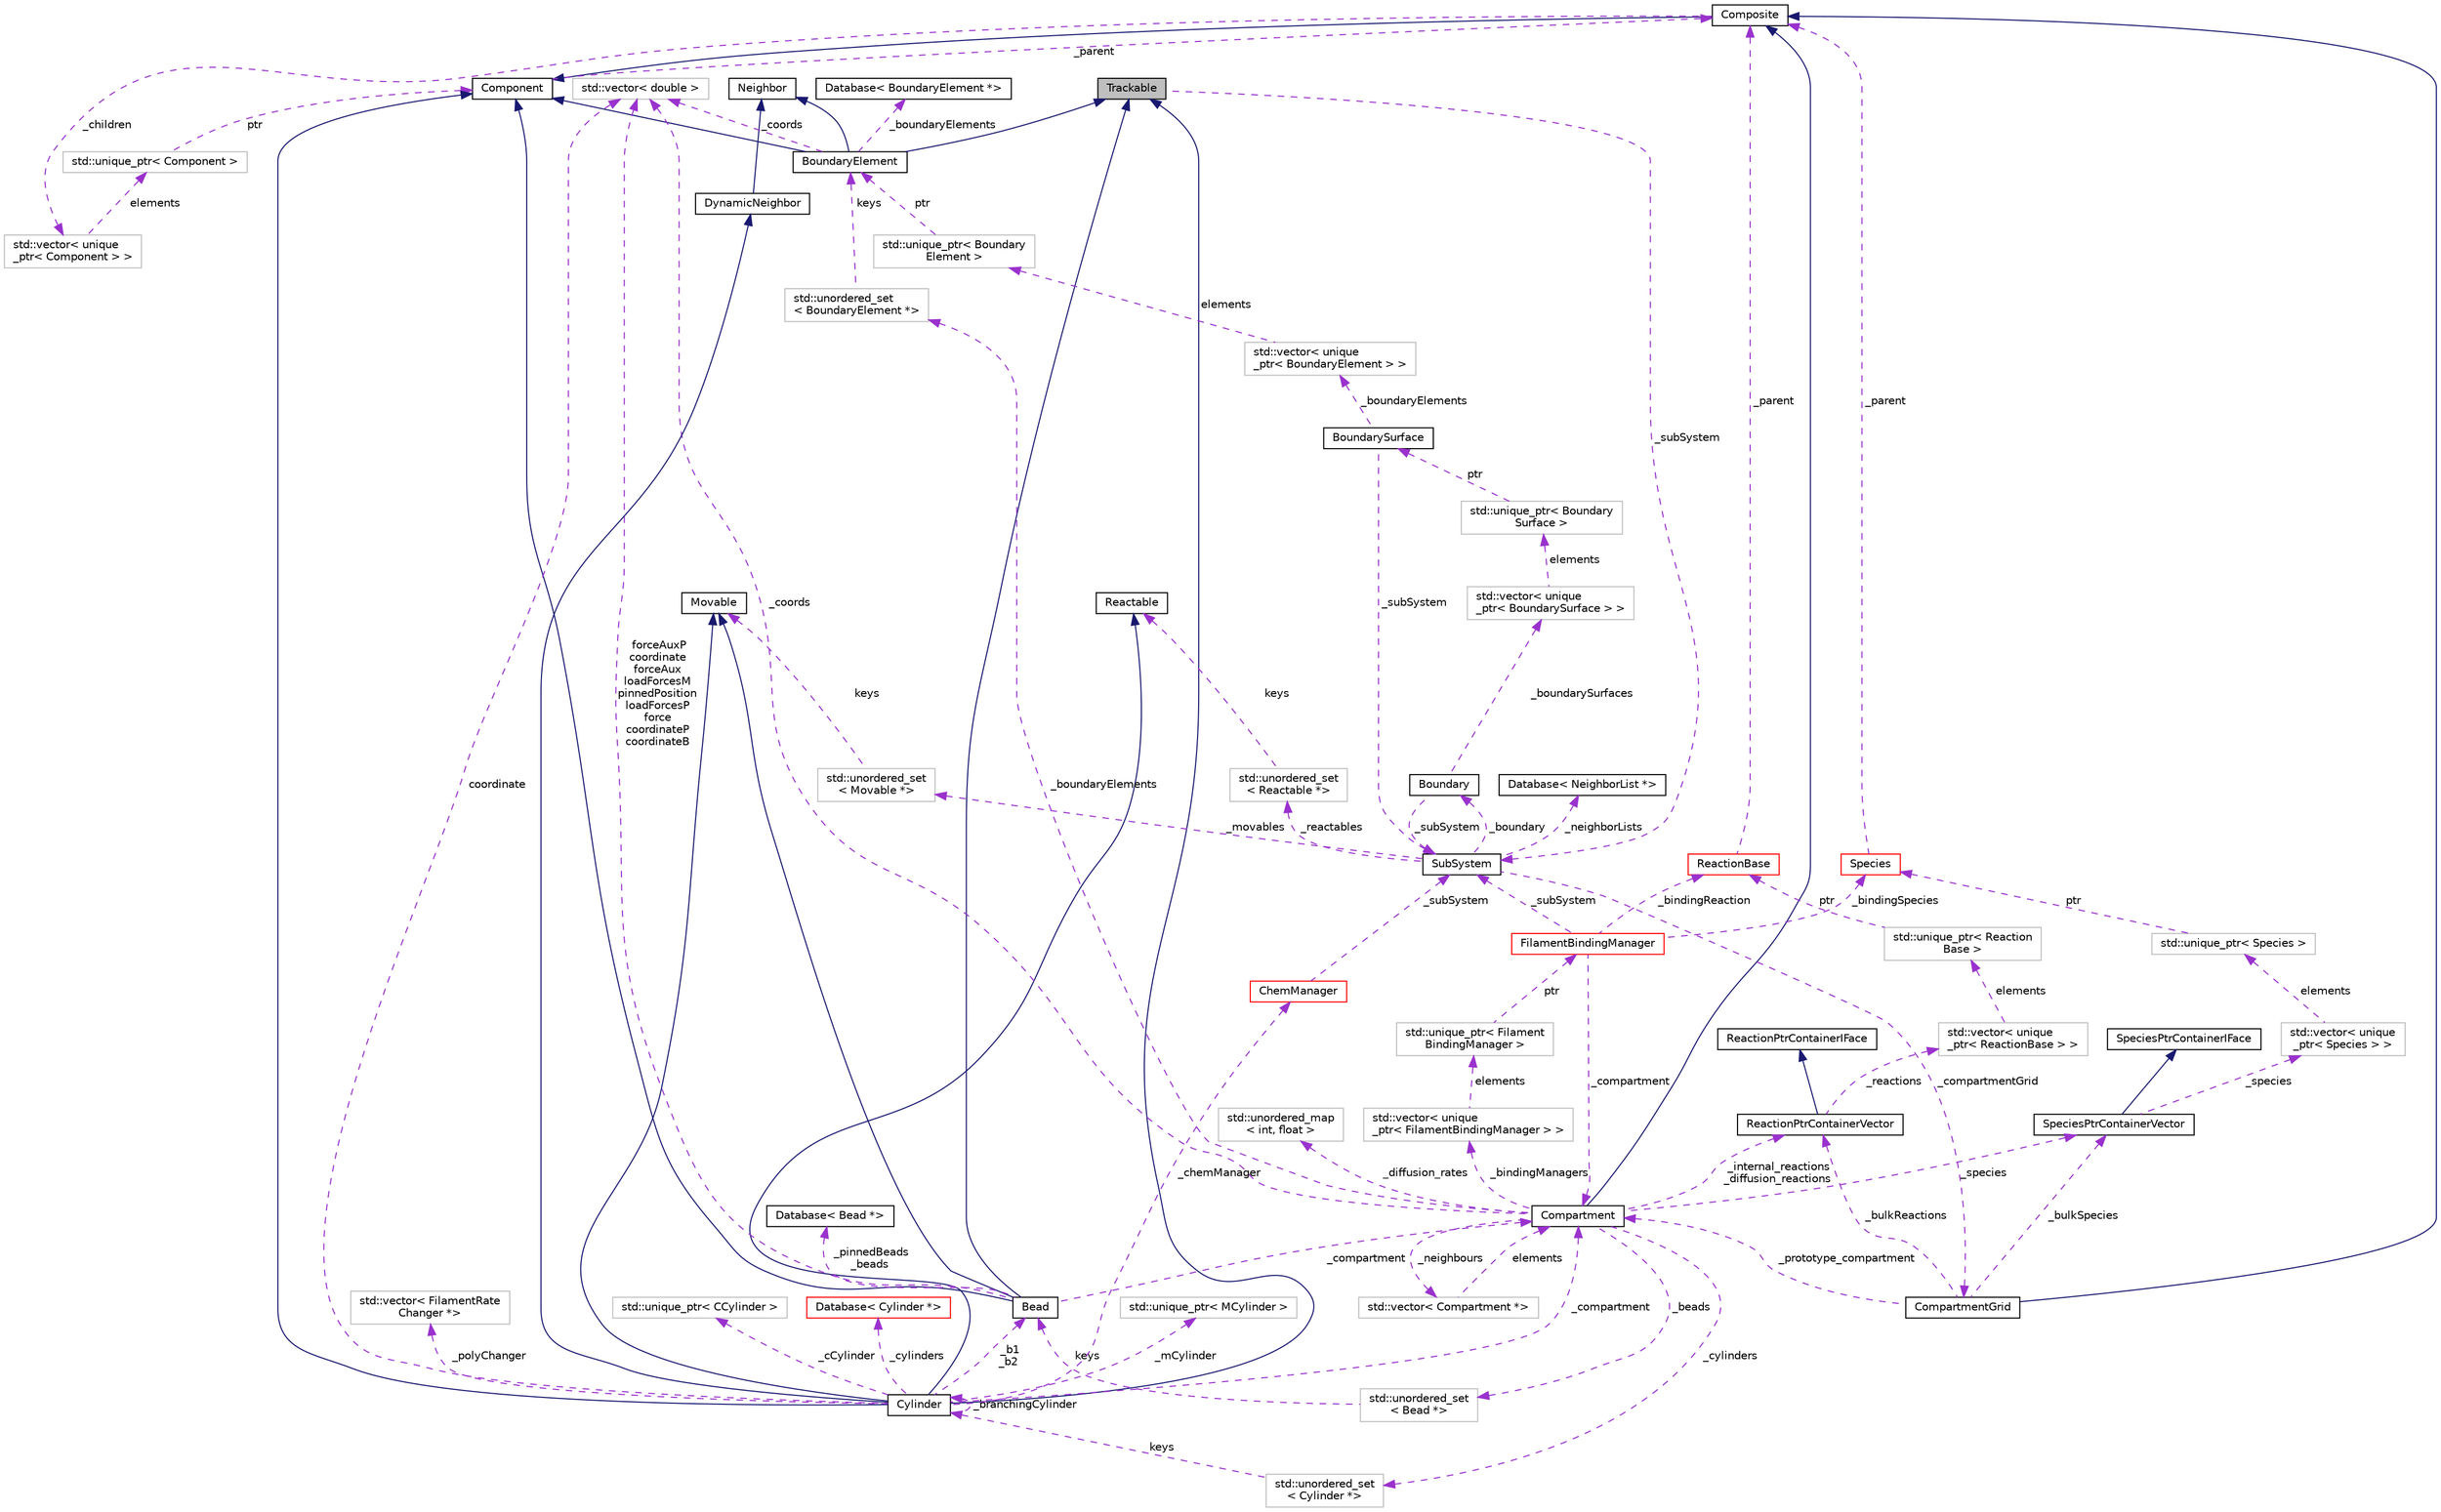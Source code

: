 digraph "Trackable"
{
 // INTERACTIVE_SVG=YES
  edge [fontname="Helvetica",fontsize="10",labelfontname="Helvetica",labelfontsize="10"];
  node [fontname="Helvetica",fontsize="10",shape=record];
  Node14 [label="Trackable",height=0.2,width=0.4,color="black", fillcolor="grey75", style="filled", fontcolor="black"];
  Node15 -> Node14 [dir="back",color="darkorchid3",fontsize="10",style="dashed",label=" _subSystem" ,fontname="Helvetica"];
  Node15 [label="SubSystem",height=0.2,width=0.4,color="black", fillcolor="white", style="filled",URL="$classSubSystem.html",tooltip="Manages all Movables and Reactables. "];
  Node16 -> Node15 [dir="back",color="darkorchid3",fontsize="10",style="dashed",label=" _movables" ,fontname="Helvetica"];
  Node16 [label="std::unordered_set\l\< Movable *\>",height=0.2,width=0.4,color="grey75", fillcolor="white", style="filled"];
  Node17 -> Node16 [dir="back",color="darkorchid3",fontsize="10",style="dashed",label=" keys" ,fontname="Helvetica"];
  Node17 [label="Movable",height=0.2,width=0.4,color="black", fillcolor="white", style="filled",URL="$classMovable.html",tooltip="An abstract base class for a movable element in the SubSystem. "];
  Node18 -> Node15 [dir="back",color="darkorchid3",fontsize="10",style="dashed",label=" _reactables" ,fontname="Helvetica"];
  Node18 [label="std::unordered_set\l\< Reactable *\>",height=0.2,width=0.4,color="grey75", fillcolor="white", style="filled"];
  Node19 -> Node18 [dir="back",color="darkorchid3",fontsize="10",style="dashed",label=" keys" ,fontname="Helvetica"];
  Node19 [label="Reactable",height=0.2,width=0.4,color="black", fillcolor="white", style="filled",URL="$classReactable.html",tooltip="An abstract base class for a reactable element in the SubSystem. "];
  Node20 -> Node15 [dir="back",color="darkorchid3",fontsize="10",style="dashed",label=" _boundary" ,fontname="Helvetica"];
  Node20 [label="Boundary",height=0.2,width=0.4,color="black", fillcolor="white", style="filled",URL="$classBoundary.html",tooltip="To store all BoundarySurfaces that are in the SubSystem. "];
  Node15 -> Node20 [dir="back",color="darkorchid3",fontsize="10",style="dashed",label=" _subSystem" ,fontname="Helvetica"];
  Node21 -> Node20 [dir="back",color="darkorchid3",fontsize="10",style="dashed",label=" _boundarySurfaces" ,fontname="Helvetica"];
  Node21 [label="std::vector\< unique\l_ptr\< BoundarySurface \> \>",height=0.2,width=0.4,color="grey75", fillcolor="white", style="filled"];
  Node22 -> Node21 [dir="back",color="darkorchid3",fontsize="10",style="dashed",label=" elements" ,fontname="Helvetica"];
  Node22 [label="std::unique_ptr\< Boundary\lSurface \>",height=0.2,width=0.4,color="grey75", fillcolor="white", style="filled"];
  Node23 -> Node22 [dir="back",color="darkorchid3",fontsize="10",style="dashed",label=" ptr" ,fontname="Helvetica"];
  Node23 [label="BoundarySurface",height=0.2,width=0.4,color="black", fillcolor="white", style="filled",URL="$classBoundarySurface.html",tooltip="A boundary shape that holds BoundaryElements. "];
  Node15 -> Node23 [dir="back",color="darkorchid3",fontsize="10",style="dashed",label=" _subSystem" ,fontname="Helvetica"];
  Node24 -> Node23 [dir="back",color="darkorchid3",fontsize="10",style="dashed",label=" _boundaryElements" ,fontname="Helvetica"];
  Node24 [label="std::vector\< unique\l_ptr\< BoundaryElement \> \>",height=0.2,width=0.4,color="grey75", fillcolor="white", style="filled"];
  Node25 -> Node24 [dir="back",color="darkorchid3",fontsize="10",style="dashed",label=" elements" ,fontname="Helvetica"];
  Node25 [label="std::unique_ptr\< Boundary\lElement \>",height=0.2,width=0.4,color="grey75", fillcolor="white", style="filled"];
  Node26 -> Node25 [dir="back",color="darkorchid3",fontsize="10",style="dashed",label=" ptr" ,fontname="Helvetica"];
  Node26 [label="BoundaryElement",height=0.2,width=0.4,color="black", fillcolor="white", style="filled",URL="$classBoundaryElement.html",tooltip="Represents an element of a BoundarySurface. "];
  Node27 -> Node26 [dir="back",color="midnightblue",fontsize="10",style="solid",fontname="Helvetica"];
  Node27 [label="Component",height=0.2,width=0.4,color="black", fillcolor="white", style="filled",URL="$classComponent.html",tooltip="The base class for the Composite pattern hieararchy. "];
  Node28 -> Node27 [dir="back",color="darkorchid3",fontsize="10",style="dashed",label=" _parent" ,fontname="Helvetica"];
  Node28 [label="Composite",height=0.2,width=0.4,color="black", fillcolor="white", style="filled",URL="$classComposite.html",tooltip="The aggregating class for the Composite pattern. "];
  Node27 -> Node28 [dir="back",color="midnightblue",fontsize="10",style="solid",fontname="Helvetica"];
  Node29 -> Node28 [dir="back",color="darkorchid3",fontsize="10",style="dashed",label=" _children" ,fontname="Helvetica"];
  Node29 [label="std::vector\< unique\l_ptr\< Component \> \>",height=0.2,width=0.4,color="grey75", fillcolor="white", style="filled"];
  Node30 -> Node29 [dir="back",color="darkorchid3",fontsize="10",style="dashed",label=" elements" ,fontname="Helvetica"];
  Node30 [label="std::unique_ptr\< Component \>",height=0.2,width=0.4,color="grey75", fillcolor="white", style="filled"];
  Node27 -> Node30 [dir="back",color="darkorchid3",fontsize="10",style="dashed",label=" ptr" ,fontname="Helvetica"];
  Node14 -> Node26 [dir="back",color="midnightblue",fontsize="10",style="solid",fontname="Helvetica"];
  Node31 -> Node26 [dir="back",color="midnightblue",fontsize="10",style="solid",fontname="Helvetica"];
  Node31 [label="Neighbor",height=0.2,width=0.4,color="black", fillcolor="white", style="filled",URL="$classNeighbor.html",tooltip="An abstract base class for any element that can be added or removed from a NeighborList statically at..."];
  Node32 -> Node26 [dir="back",color="darkorchid3",fontsize="10",style="dashed",label=" _boundaryElements" ,fontname="Helvetica"];
  Node32 [label="Database\< BoundaryElement *\>",height=0.2,width=0.4,color="black", fillcolor="white", style="filled",URL="$classDatabase.html"];
  Node33 -> Node26 [dir="back",color="darkorchid3",fontsize="10",style="dashed",label=" _coords" ,fontname="Helvetica"];
  Node33 [label="std::vector\< double \>",height=0.2,width=0.4,color="grey75", fillcolor="white", style="filled"];
  Node34 -> Node15 [dir="back",color="darkorchid3",fontsize="10",style="dashed",label=" _compartmentGrid" ,fontname="Helvetica"];
  Node34 [label="CompartmentGrid",height=0.2,width=0.4,color="black", fillcolor="white", style="filled",URL="$classCompartmentGrid.html",tooltip="A simple n-dimensional grid of Compartment objects. "];
  Node28 -> Node34 [dir="back",color="midnightblue",fontsize="10",style="solid",fontname="Helvetica"];
  Node35 -> Node34 [dir="back",color="darkorchid3",fontsize="10",style="dashed",label=" _prototype_compartment" ,fontname="Helvetica"];
  Node35 [label="Compartment",height=0.2,width=0.4,color="black", fillcolor="white", style="filled",URL="$classCompartment.html",tooltip="A container or holding Species and Reactions. "];
  Node28 -> Node35 [dir="back",color="midnightblue",fontsize="10",style="solid",fontname="Helvetica"];
  Node36 -> Node35 [dir="back",color="darkorchid3",fontsize="10",style="dashed",label=" _beads" ,fontname="Helvetica"];
  Node36 [label="std::unordered_set\l\< Bead *\>",height=0.2,width=0.4,color="grey75", fillcolor="white", style="filled"];
  Node37 -> Node36 [dir="back",color="darkorchid3",fontsize="10",style="dashed",label=" keys" ,fontname="Helvetica"];
  Node37 [label="Bead",height=0.2,width=0.4,color="black", fillcolor="white", style="filled",URL="$classBead.html",tooltip="Represents a single coordinate between Cylinders, and holds forces needed for mechanical equilibratio..."];
  Node27 -> Node37 [dir="back",color="midnightblue",fontsize="10",style="solid",fontname="Helvetica"];
  Node14 -> Node37 [dir="back",color="midnightblue",fontsize="10",style="solid",fontname="Helvetica"];
  Node17 -> Node37 [dir="back",color="midnightblue",fontsize="10",style="solid",fontname="Helvetica"];
  Node35 -> Node37 [dir="back",color="darkorchid3",fontsize="10",style="dashed",label=" _compartment" ,fontname="Helvetica"];
  Node38 -> Node37 [dir="back",color="darkorchid3",fontsize="10",style="dashed",label=" _pinnedBeads\n_beads" ,fontname="Helvetica"];
  Node38 [label="Database\< Bead *\>",height=0.2,width=0.4,color="black", fillcolor="white", style="filled",URL="$classDatabase.html"];
  Node33 -> Node37 [dir="back",color="darkorchid3",fontsize="10",style="dashed",label=" forceAuxP\ncoordinate\nforceAux\nloadForcesM\npinnedPosition\nloadForcesP\nforce\ncoordinateP\ncoordinateB" ,fontname="Helvetica"];
  Node39 -> Node35 [dir="back",color="darkorchid3",fontsize="10",style="dashed",label=" _neighbours" ,fontname="Helvetica"];
  Node39 [label="std::vector\< Compartment *\>",height=0.2,width=0.4,color="grey75", fillcolor="white", style="filled"];
  Node35 -> Node39 [dir="back",color="darkorchid3",fontsize="10",style="dashed",label=" elements" ,fontname="Helvetica"];
  Node40 -> Node35 [dir="back",color="darkorchid3",fontsize="10",style="dashed",label=" _cylinders" ,fontname="Helvetica"];
  Node40 [label="std::unordered_set\l\< Cylinder *\>",height=0.2,width=0.4,color="grey75", fillcolor="white", style="filled"];
  Node41 -> Node40 [dir="back",color="darkorchid3",fontsize="10",style="dashed",label=" keys" ,fontname="Helvetica"];
  Node41 [label="Cylinder",height=0.2,width=0.4,color="black", fillcolor="white", style="filled",URL="$classCylinder.html",tooltip="A container to store a MCylinder and CCylinder. "];
  Node27 -> Node41 [dir="back",color="midnightblue",fontsize="10",style="solid",fontname="Helvetica"];
  Node14 -> Node41 [dir="back",color="midnightblue",fontsize="10",style="solid",fontname="Helvetica"];
  Node17 -> Node41 [dir="back",color="midnightblue",fontsize="10",style="solid",fontname="Helvetica"];
  Node19 -> Node41 [dir="back",color="midnightblue",fontsize="10",style="solid",fontname="Helvetica"];
  Node42 -> Node41 [dir="back",color="midnightblue",fontsize="10",style="solid",fontname="Helvetica"];
  Node42 [label="DynamicNeighbor",height=0.2,width=0.4,color="black", fillcolor="white", style="filled",URL="$classDynamicNeighbor.html",tooltip="An abstract base class for any element that can be added or removed from a NeighborList dynamically a..."];
  Node31 -> Node42 [dir="back",color="midnightblue",fontsize="10",style="solid",fontname="Helvetica"];
  Node41 -> Node41 [dir="back",color="darkorchid3",fontsize="10",style="dashed",label=" _branchingCylinder" ,fontname="Helvetica"];
  Node43 -> Node41 [dir="back",color="darkorchid3",fontsize="10",style="dashed",label=" _polyChanger" ,fontname="Helvetica"];
  Node43 [label="std::vector\< FilamentRate\lChanger *\>",height=0.2,width=0.4,color="grey75", fillcolor="white", style="filled"];
  Node45 -> Node41 [dir="back",color="darkorchid3",fontsize="10",style="dashed",label=" _cCylinder" ,fontname="Helvetica"];
  Node45 [label="std::unique_ptr\< CCylinder \>",height=0.2,width=0.4,color="grey75", fillcolor="white", style="filled"];
  Node37 -> Node41 [dir="back",color="darkorchid3",fontsize="10",style="dashed",label=" _b1\n_b2" ,fontname="Helvetica"];
  Node65 -> Node41 [dir="back",color="darkorchid3",fontsize="10",style="dashed",label=" _cylinders" ,fontname="Helvetica"];
  Node65 [label="Database\< Cylinder *\>",height=0.2,width=0.4,color="red", fillcolor="white", style="filled",URL="$classDatabase.html"];
  Node35 -> Node41 [dir="back",color="darkorchid3",fontsize="10",style="dashed",label=" _compartment" ,fontname="Helvetica"];
  Node67 -> Node41 [dir="back",color="darkorchid3",fontsize="10",style="dashed",label=" _chemManager" ,fontname="Helvetica"];
  Node67 [label="ChemManager",height=0.2,width=0.4,color="red", fillcolor="white", style="filled",URL="$classChemManager.html",tooltip="For initailizing chemical reactions based on a specific system. "];
  Node15 -> Node67 [dir="back",color="darkorchid3",fontsize="10",style="dashed",label=" _subSystem" ,fontname="Helvetica"];
  Node81 -> Node41 [dir="back",color="darkorchid3",fontsize="10",style="dashed",label=" _mCylinder" ,fontname="Helvetica"];
  Node81 [label="std::unique_ptr\< MCylinder \>",height=0.2,width=0.4,color="grey75", fillcolor="white", style="filled"];
  Node33 -> Node41 [dir="back",color="darkorchid3",fontsize="10",style="dashed",label=" coordinate" ,fontname="Helvetica"];
  Node83 -> Node35 [dir="back",color="darkorchid3",fontsize="10",style="dashed",label=" _boundaryElements" ,fontname="Helvetica"];
  Node83 [label="std::unordered_set\l\< BoundaryElement *\>",height=0.2,width=0.4,color="grey75", fillcolor="white", style="filled"];
  Node26 -> Node83 [dir="back",color="darkorchid3",fontsize="10",style="dashed",label=" keys" ,fontname="Helvetica"];
  Node84 -> Node35 [dir="back",color="darkorchid3",fontsize="10",style="dashed",label=" _internal_reactions\n_diffusion_reactions" ,fontname="Helvetica"];
  Node84 [label="ReactionPtrContainerVector",height=0.2,width=0.4,color="black", fillcolor="white", style="filled",URL="$classReactionPtrContainerVector.html",tooltip="A concrete class implementing the ReactionPtrContainerIFace, using vector<unique_ptr<ReactionBase>> a..."];
  Node85 -> Node84 [dir="back",color="midnightblue",fontsize="10",style="solid",fontname="Helvetica"];
  Node85 [label="ReactionPtrContainerIFace",height=0.2,width=0.4,color="black", fillcolor="white", style="filled",URL="$classReactionPtrContainerIFace.html",tooltip="An abstract interface for a container of pointers to reaction objects. "];
  Node86 -> Node84 [dir="back",color="darkorchid3",fontsize="10",style="dashed",label=" _reactions" ,fontname="Helvetica"];
  Node86 [label="std::vector\< unique\l_ptr\< ReactionBase \> \>",height=0.2,width=0.4,color="grey75", fillcolor="white", style="filled"];
  Node87 -> Node86 [dir="back",color="darkorchid3",fontsize="10",style="dashed",label=" elements" ,fontname="Helvetica"];
  Node87 [label="std::unique_ptr\< Reaction\lBase \>",height=0.2,width=0.4,color="grey75", fillcolor="white", style="filled"];
  Node49 -> Node87 [dir="back",color="darkorchid3",fontsize="10",style="dashed",label=" ptr" ,fontname="Helvetica"];
  Node49 [label="ReactionBase",height=0.2,width=0.4,color="red", fillcolor="white", style="filled",URL="$classReactionBase.html",tooltip="Represents an abstract interface for simple chemical reactions of the form A + B -> C..."];
  Node28 -> Node49 [dir="back",color="darkorchid3",fontsize="10",style="dashed",label=" _parent" ,fontname="Helvetica"];
  Node88 -> Node35 [dir="back",color="darkorchid3",fontsize="10",style="dashed",label=" _diffusion_rates" ,fontname="Helvetica"];
  Node88 [label="std::unordered_map\l\< int, float \>",height=0.2,width=0.4,color="grey75", fillcolor="white", style="filled"];
  Node33 -> Node35 [dir="back",color="darkorchid3",fontsize="10",style="dashed",label=" _coords" ,fontname="Helvetica"];
  Node89 -> Node35 [dir="back",color="darkorchid3",fontsize="10",style="dashed",label=" _bindingManagers" ,fontname="Helvetica"];
  Node89 [label="std::vector\< unique\l_ptr\< FilamentBindingManager \> \>",height=0.2,width=0.4,color="grey75", fillcolor="white", style="filled"];
  Node90 -> Node89 [dir="back",color="darkorchid3",fontsize="10",style="dashed",label=" elements" ,fontname="Helvetica"];
  Node90 [label="std::unique_ptr\< Filament\lBindingManager \>",height=0.2,width=0.4,color="grey75", fillcolor="white", style="filled"];
  Node91 -> Node90 [dir="back",color="darkorchid3",fontsize="10",style="dashed",label=" ptr" ,fontname="Helvetica"];
  Node91 [label="FilamentBindingManager",height=0.2,width=0.4,color="red", fillcolor="white", style="filled",URL="$classFilamentBindingManager.html",tooltip="To store and manage binding reactions. "];
  Node35 -> Node91 [dir="back",color="darkorchid3",fontsize="10",style="dashed",label=" _compartment" ,fontname="Helvetica"];
  Node15 -> Node91 [dir="back",color="darkorchid3",fontsize="10",style="dashed",label=" _subSystem" ,fontname="Helvetica"];
  Node49 -> Node91 [dir="back",color="darkorchid3",fontsize="10",style="dashed",label=" _bindingReaction" ,fontname="Helvetica"];
  Node52 -> Node91 [dir="back",color="darkorchid3",fontsize="10",style="dashed",label=" _bindingSpecies" ,fontname="Helvetica"];
  Node52 [label="Species",height=0.2,width=0.4,color="red", fillcolor="white", style="filled",URL="$classSpecies.html",tooltip="Represents chemical molecules, tracks their copy number and can be used in Reactions. "];
  Node28 -> Node52 [dir="back",color="darkorchid3",fontsize="10",style="dashed",label=" _parent" ,fontname="Helvetica"];
  Node92 -> Node35 [dir="back",color="darkorchid3",fontsize="10",style="dashed",label=" _species" ,fontname="Helvetica"];
  Node92 [label="SpeciesPtrContainerVector",height=0.2,width=0.4,color="black", fillcolor="white", style="filled",URL="$classSpeciesPtrContainerVector.html",tooltip="A concrete class implementing the SpeciesPtrContainerIFace, using vector<unique_ptr<Species>> as the ..."];
  Node93 -> Node92 [dir="back",color="midnightblue",fontsize="10",style="solid",fontname="Helvetica"];
  Node93 [label="SpeciesPtrContainerIFace",height=0.2,width=0.4,color="black", fillcolor="white", style="filled",URL="$classSpeciesPtrContainerIFace.html",tooltip="An abstract interface for a container of pointers to Species objects. "];
  Node94 -> Node92 [dir="back",color="darkorchid3",fontsize="10",style="dashed",label=" _species" ,fontname="Helvetica"];
  Node94 [label="std::vector\< unique\l_ptr\< Species \> \>",height=0.2,width=0.4,color="grey75", fillcolor="white", style="filled"];
  Node95 -> Node94 [dir="back",color="darkorchid3",fontsize="10",style="dashed",label=" elements" ,fontname="Helvetica"];
  Node95 [label="std::unique_ptr\< Species \>",height=0.2,width=0.4,color="grey75", fillcolor="white", style="filled"];
  Node52 -> Node95 [dir="back",color="darkorchid3",fontsize="10",style="dashed",label=" ptr" ,fontname="Helvetica"];
  Node84 -> Node34 [dir="back",color="darkorchid3",fontsize="10",style="dashed",label=" _bulkReactions" ,fontname="Helvetica"];
  Node92 -> Node34 [dir="back",color="darkorchid3",fontsize="10",style="dashed",label=" _bulkSpecies" ,fontname="Helvetica"];
  Node96 -> Node15 [dir="back",color="darkorchid3",fontsize="10",style="dashed",label=" _neighborLists" ,fontname="Helvetica"];
  Node96 [label="Database\< NeighborList *\>",height=0.2,width=0.4,color="black", fillcolor="white", style="filled",URL="$classDatabase.html"];
}
